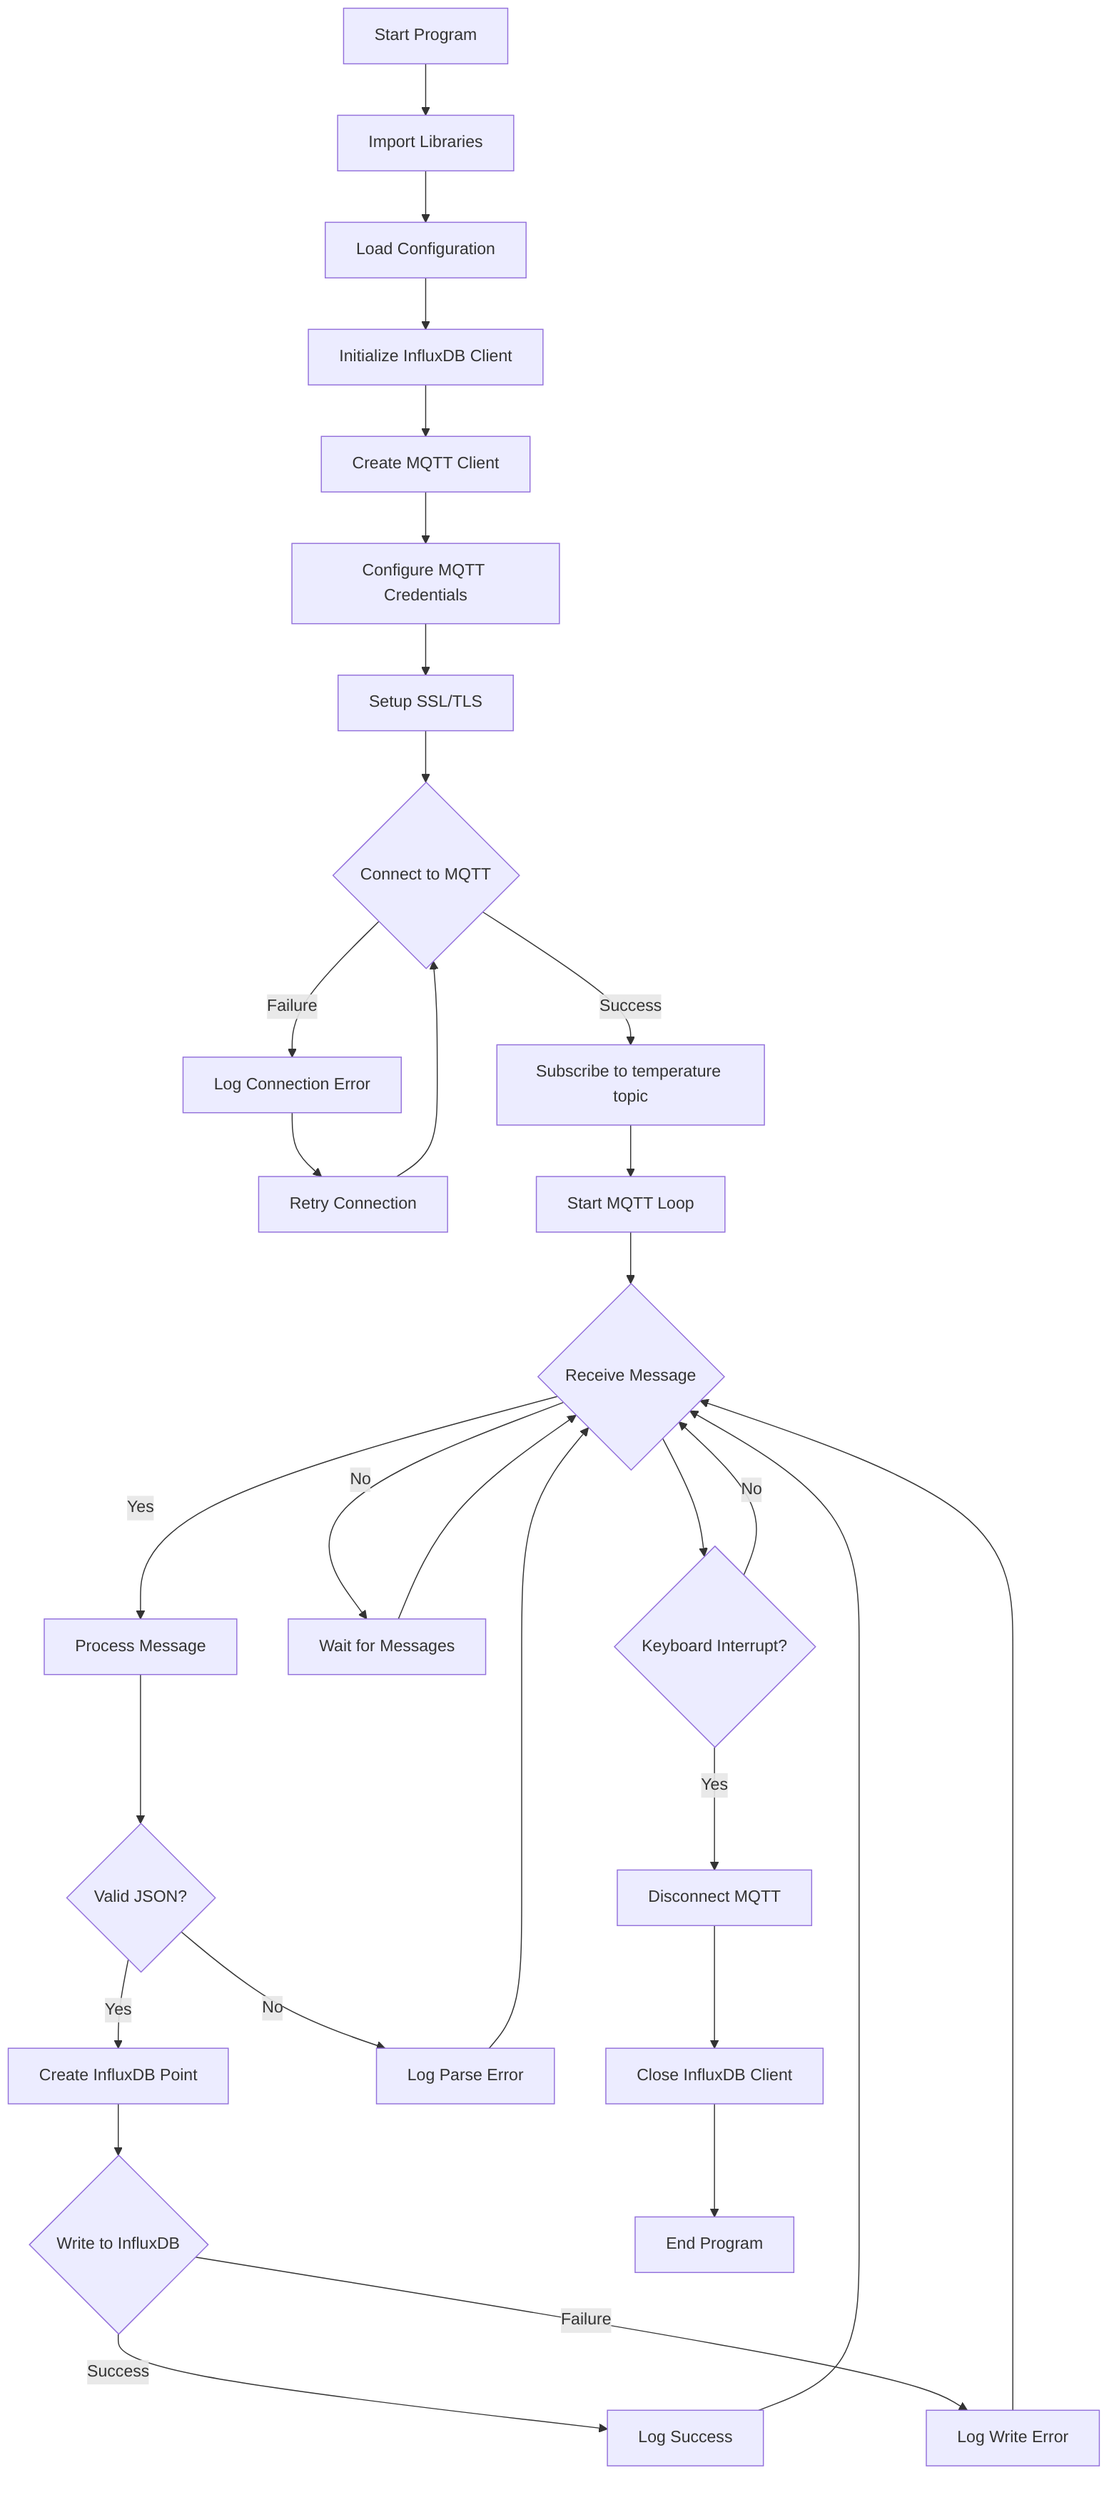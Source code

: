 flowchart TD
    A[Start Program] --> B[Import Libraries]
    B --> C[Load Configuration]
    C --> D[Initialize InfluxDB Client]
    
    D --> E[Create MQTT Client]
    E --> F[Configure MQTT Credentials]
    F --> G[Setup SSL/TLS]
    
    G --> H{Connect to MQTT}
    H --> |Success| I[Subscribe to temperature topic]
    H --> |Failure| J[Log Connection Error]
    J --> K[Retry Connection]
    K --> H
    
    I --> L[Start MQTT Loop]
    
    L --> M{Receive Message}
    M --> |Yes| N[Process Message]
    M --> |No| O[Wait for Messages]
    O --> M
    
    N --> P{Valid JSON?}
    P --> |Yes| Q[Create InfluxDB Point]
    P --> |No| R[Log Parse Error]
    R --> M
    
    Q --> S{Write to InfluxDB}
    S --> |Success| T[Log Success]
    S --> |Failure| U[Log Write Error]
    
    T --> M
    U --> M
    
    M --> V{Keyboard Interrupt?}
    V --> |Yes| W[Disconnect MQTT]
    V --> |No| M
    
    W --> X[Close InfluxDB Client]
    X --> Y[End Program]